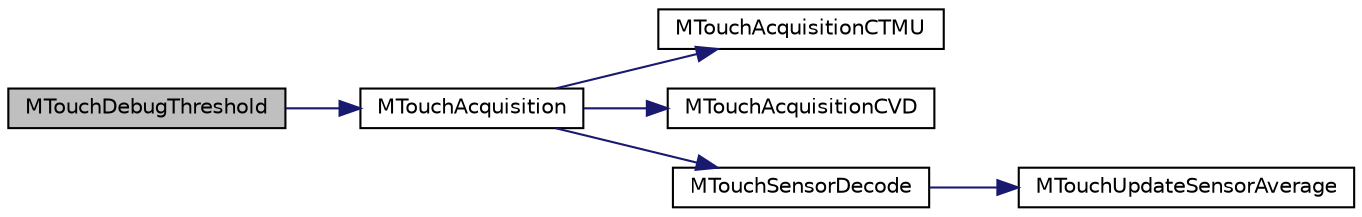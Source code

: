 digraph "MTouchDebugThreshold"
{
  edge [fontname="Helvetica",fontsize="10",labelfontname="Helvetica",labelfontsize="10"];
  node [fontname="Helvetica",fontsize="10",shape=record];
  rankdir="LR";
  Node1 [label="MTouchDebugThreshold",height=0.2,width=0.4,color="black", fillcolor="grey75", style="filled", fontcolor="black"];
  Node1 -> Node2 [color="midnightblue",fontsize="10",style="solid",fontname="Helvetica"];
  Node2 [label="MTouchAcquisition",height=0.2,width=0.4,color="black", fillcolor="white", style="filled",URL="$m_touch_sensor_8h.html#ad683ef3c5aedd12fdac65f05abe5a848"];
  Node2 -> Node3 [color="midnightblue",fontsize="10",style="solid",fontname="Helvetica"];
  Node3 [label="MTouchAcquisitionCTMU",height=0.2,width=0.4,color="black", fillcolor="white", style="filled",URL="$m_touch_sensor_8h.html#a58a6fea34bf9028ed4dd87f8c8a77224"];
  Node2 -> Node4 [color="midnightblue",fontsize="10",style="solid",fontname="Helvetica"];
  Node4 [label="MTouchAcquisitionCVD",height=0.2,width=0.4,color="black", fillcolor="white", style="filled",URL="$m_touch_sensor_8h.html#a5d0683019ea851ea8bf051e66bd9ade3"];
  Node2 -> Node5 [color="midnightblue",fontsize="10",style="solid",fontname="Helvetica"];
  Node5 [label="MTouchSensorDecode",height=0.2,width=0.4,color="black", fillcolor="white", style="filled",URL="$m_touch_sensor_8c.html#a2c3d5b1caa18b5f919a7be5db6733401"];
  Node5 -> Node6 [color="midnightblue",fontsize="10",style="solid",fontname="Helvetica"];
  Node6 [label="MTouchUpdateSensorAverage",height=0.2,width=0.4,color="black", fillcolor="white", style="filled",URL="$m_touch_sensor_8c.html#ac75723ae0f4ecb3827de237cf71e6726"];
}
